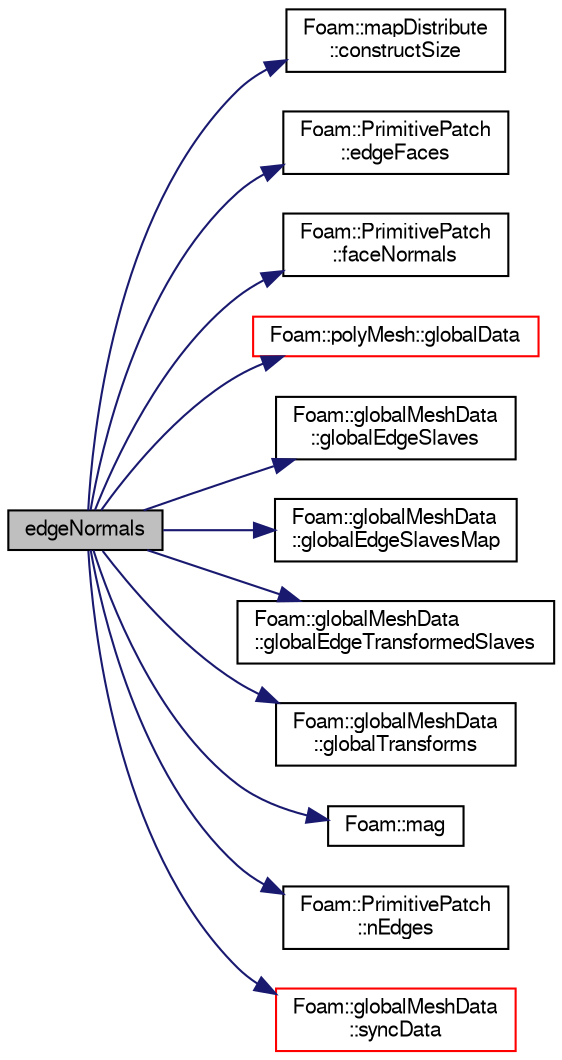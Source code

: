digraph "edgeNormals"
{
  bgcolor="transparent";
  edge [fontname="FreeSans",fontsize="10",labelfontname="FreeSans",labelfontsize="10"];
  node [fontname="FreeSans",fontsize="10",shape=record];
  rankdir="LR";
  Node411 [label="edgeNormals",height=0.2,width=0.4,color="black", fillcolor="grey75", style="filled", fontcolor="black"];
  Node411 -> Node412 [color="midnightblue",fontsize="10",style="solid",fontname="FreeSans"];
  Node412 [label="Foam::mapDistribute\l::constructSize",height=0.2,width=0.4,color="black",URL="$a27362.html#aafa5c5eaac08986c309d43bb80c2ab1f",tooltip="Constructed data size. "];
  Node411 -> Node413 [color="midnightblue",fontsize="10",style="solid",fontname="FreeSans"];
  Node413 [label="Foam::PrimitivePatch\l::edgeFaces",height=0.2,width=0.4,color="black",URL="$a27538.html#ad38ecd2902727a890ebd437731c271c8",tooltip="Return edge-face addressing. "];
  Node411 -> Node414 [color="midnightblue",fontsize="10",style="solid",fontname="FreeSans"];
  Node414 [label="Foam::PrimitivePatch\l::faceNormals",height=0.2,width=0.4,color="black",URL="$a27538.html#ad96a54bba336ea57f59f0da350d3c265",tooltip="Return face normals for patch. "];
  Node411 -> Node415 [color="midnightblue",fontsize="10",style="solid",fontname="FreeSans"];
  Node415 [label="Foam::polyMesh::globalData",height=0.2,width=0.4,color="red",URL="$a27410.html#a5e9cb8eb9e52843d336386b13423d19c",tooltip="Return parallel info. "];
  Node411 -> Node418 [color="midnightblue",fontsize="10",style="solid",fontname="FreeSans"];
  Node418 [label="Foam::globalMeshData\l::globalEdgeSlaves",height=0.2,width=0.4,color="black",URL="$a27334.html#afa581a6489608d506bd89d856d025035"];
  Node411 -> Node419 [color="midnightblue",fontsize="10",style="solid",fontname="FreeSans"];
  Node419 [label="Foam::globalMeshData\l::globalEdgeSlavesMap",height=0.2,width=0.4,color="black",URL="$a27334.html#a8ade9363e1031c5b5623b27388bf9252"];
  Node411 -> Node420 [color="midnightblue",fontsize="10",style="solid",fontname="FreeSans"];
  Node420 [label="Foam::globalMeshData\l::globalEdgeTransformedSlaves",height=0.2,width=0.4,color="black",URL="$a27334.html#a26441ca5632603facc931e1293df059d"];
  Node411 -> Node421 [color="midnightblue",fontsize="10",style="solid",fontname="FreeSans"];
  Node421 [label="Foam::globalMeshData\l::globalTransforms",height=0.2,width=0.4,color="black",URL="$a27334.html#ac9bc896b4902c5873e7314dcc15477c8",tooltip="Global transforms numbering. "];
  Node411 -> Node422 [color="midnightblue",fontsize="10",style="solid",fontname="FreeSans"];
  Node422 [label="Foam::mag",height=0.2,width=0.4,color="black",URL="$a21124.html#a929da2a3fdcf3dacbbe0487d3a330dae"];
  Node411 -> Node423 [color="midnightblue",fontsize="10",style="solid",fontname="FreeSans"];
  Node423 [label="Foam::PrimitivePatch\l::nEdges",height=0.2,width=0.4,color="black",URL="$a27538.html#a086513bcff1a3f1684e1a3879dd90deb",tooltip="Return number of edges in patch. "];
  Node411 -> Node424 [color="midnightblue",fontsize="10",style="solid",fontname="FreeSans"];
  Node424 [label="Foam::globalMeshData\l::syncData",height=0.2,width=0.4,color="red",URL="$a27334.html#a81fffc5ec4bfe50dd3ba0a3ca38ee2f1",tooltip="Helper: synchronise data with transforms. "];
}
